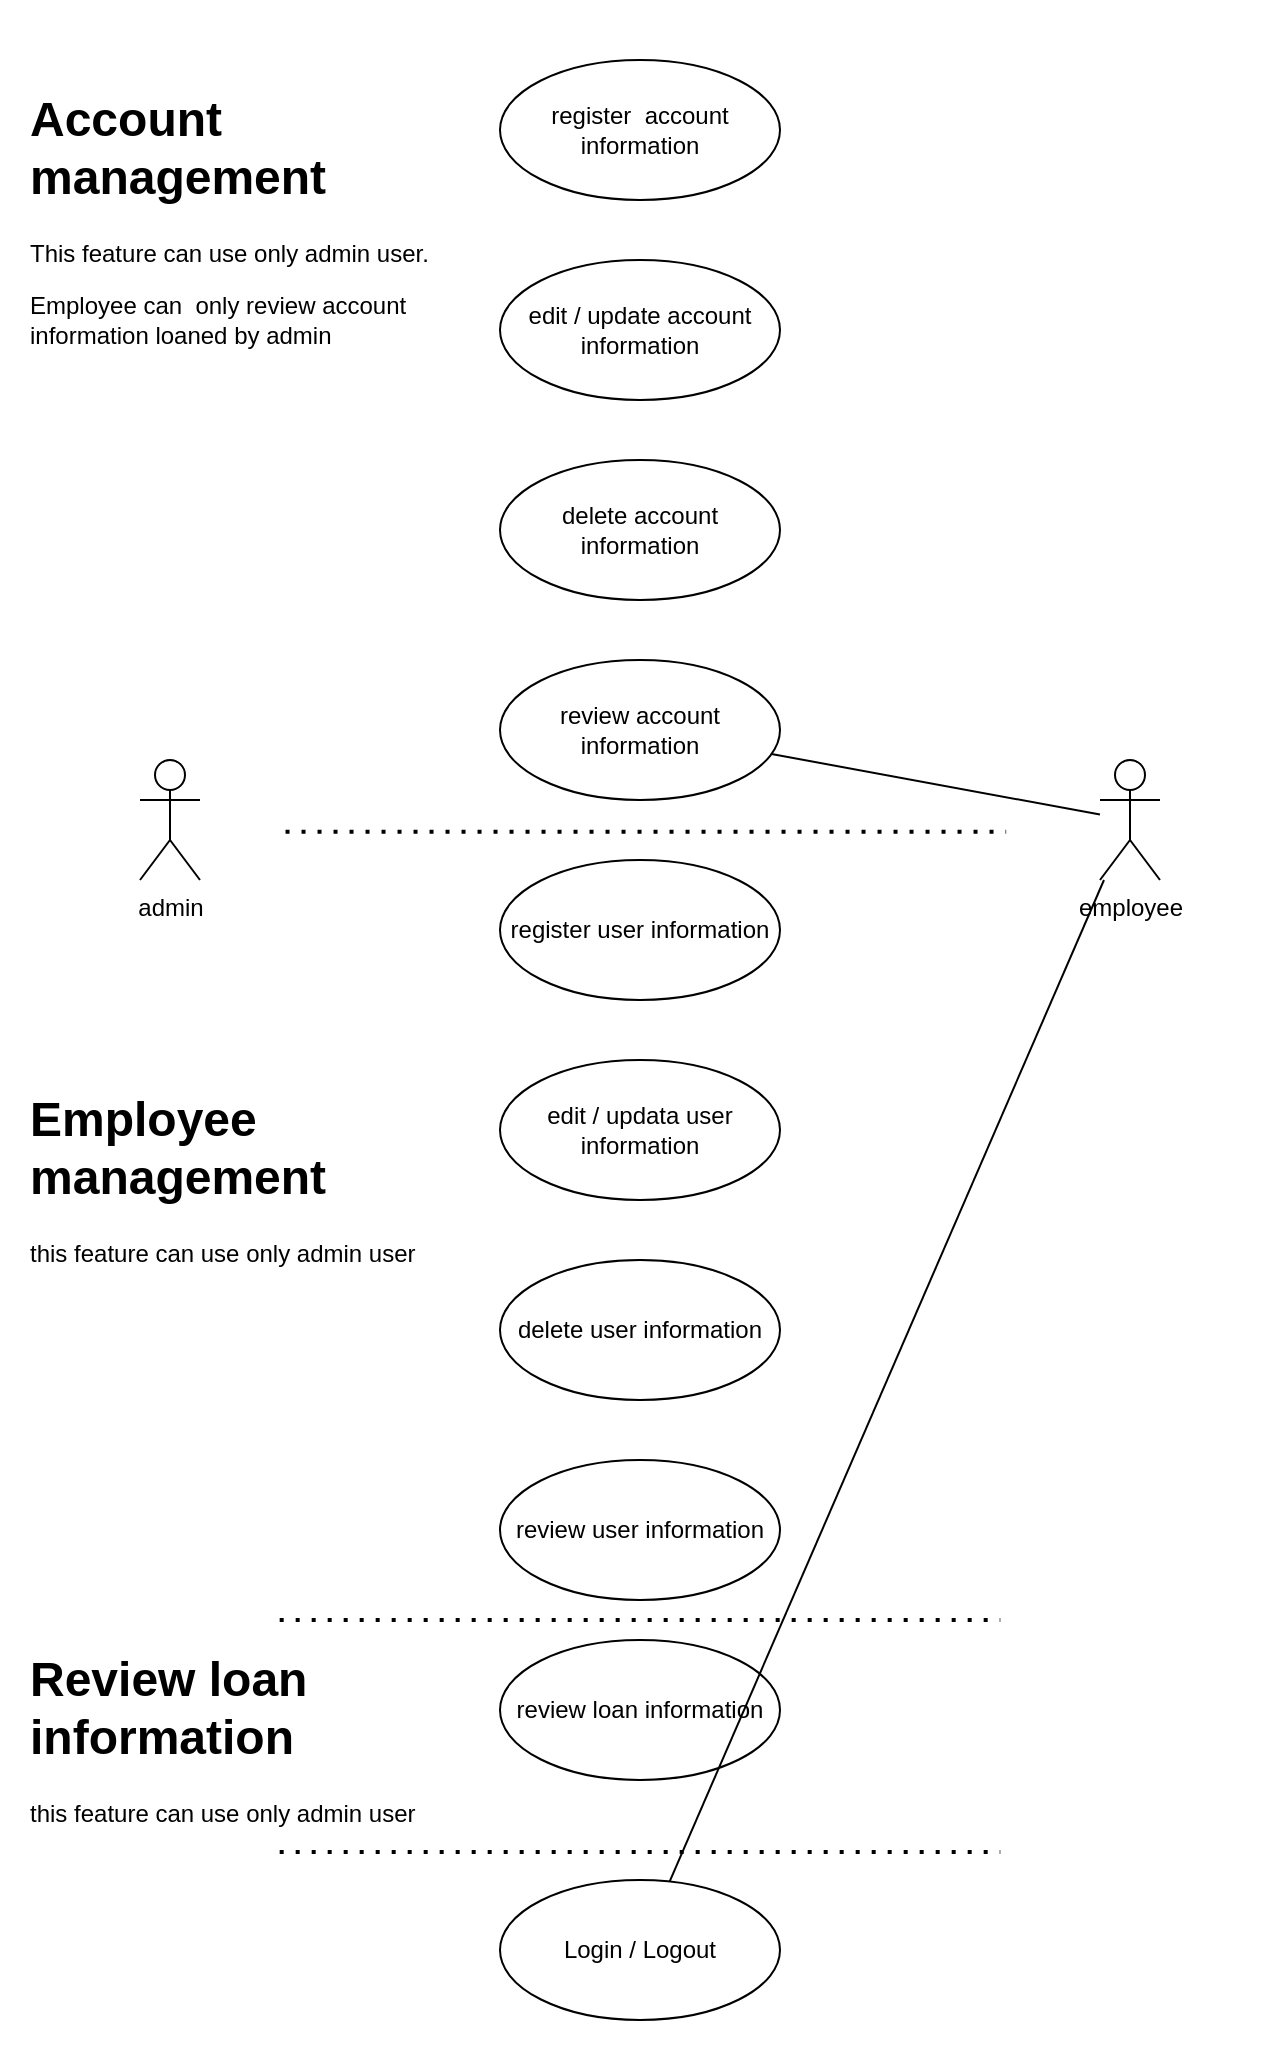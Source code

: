 <mxfile>
    <diagram id="bZwyX2tqSmCNq0gsU593" name="Page-1">
        <mxGraphModel dx="1255" dy="624" grid="1" gridSize="10" guides="1" tooltips="1" connect="1" arrows="1" fold="1" page="1" pageScale="1" pageWidth="850" pageHeight="1100" math="0" shadow="0">
            <root>
                <mxCell id="0"/>
                <mxCell id="1" parent="0"/>
                <mxCell id="2" value="" style="rounded=0;whiteSpace=wrap;html=1;strokeColor=none;" vertex="1" parent="1">
                    <mxGeometry x="90" y="140" width="640" height="1030" as="geometry"/>
                </mxCell>
                <mxCell id="3" value="admin" style="shape=umlActor;verticalLabelPosition=bottom;verticalAlign=top;html=1;" vertex="1" parent="1">
                    <mxGeometry x="160" y="520" width="30" height="60" as="geometry"/>
                </mxCell>
                <mxCell id="4" value="edit / update account information" style="ellipse;whiteSpace=wrap;html=1;" vertex="1" parent="1">
                    <mxGeometry x="340" y="270" width="140" height="70" as="geometry"/>
                </mxCell>
                <mxCell id="5" value="register&amp;nbsp; account information" style="ellipse;whiteSpace=wrap;html=1;" vertex="1" parent="1">
                    <mxGeometry x="340" y="170" width="140" height="70" as="geometry"/>
                </mxCell>
                <mxCell id="6" value="delete account information" style="ellipse;whiteSpace=wrap;html=1;" vertex="1" parent="1">
                    <mxGeometry x="340" y="370" width="140" height="70" as="geometry"/>
                </mxCell>
                <mxCell id="7" value="review account information" style="ellipse;whiteSpace=wrap;html=1;" vertex="1" parent="1">
                    <mxGeometry x="340" y="470" width="140" height="70" as="geometry"/>
                </mxCell>
                <mxCell id="8" value="register user information" style="ellipse;whiteSpace=wrap;html=1;" vertex="1" parent="1">
                    <mxGeometry x="340" y="570" width="140" height="70" as="geometry"/>
                </mxCell>
                <mxCell id="9" value="edit / updata user information" style="ellipse;whiteSpace=wrap;html=1;" vertex="1" parent="1">
                    <mxGeometry x="340" y="670" width="140" height="70" as="geometry"/>
                </mxCell>
                <mxCell id="10" value="delete user information" style="ellipse;whiteSpace=wrap;html=1;" vertex="1" parent="1">
                    <mxGeometry x="340" y="770" width="140" height="70" as="geometry"/>
                </mxCell>
                <mxCell id="11" value="review user information" style="ellipse;whiteSpace=wrap;html=1;" vertex="1" parent="1">
                    <mxGeometry x="340" y="870" width="140" height="70" as="geometry"/>
                </mxCell>
                <mxCell id="12" value="review loan information" style="ellipse;whiteSpace=wrap;html=1;" vertex="1" parent="1">
                    <mxGeometry x="340" y="960" width="140" height="70" as="geometry"/>
                </mxCell>
                <mxCell id="13" value="employee" style="shape=umlActor;verticalLabelPosition=bottom;verticalAlign=top;html=1;" vertex="1" parent="1">
                    <mxGeometry x="640" y="520" width="30" height="60" as="geometry"/>
                </mxCell>
                <mxCell id="14" value="" style="endArrow=none;html=1;" edge="1" parent="1" source="22" target="13">
                    <mxGeometry width="50" height="50" relative="1" as="geometry">
                        <mxPoint x="410" y="510" as="sourcePoint"/>
                        <mxPoint x="460" y="460" as="targetPoint"/>
                    </mxGeometry>
                </mxCell>
                <mxCell id="16" value="" style="endArrow=none;dashed=1;html=1;dashPattern=1 3;strokeWidth=2;entryX=0.797;entryY=0.485;entryDx=0;entryDy=0;entryPerimeter=0;exitX=0.234;exitY=0.485;exitDx=0;exitDy=0;exitPerimeter=0;" edge="1" parent="1">
                    <mxGeometry width="50" height="50" relative="1" as="geometry">
                        <mxPoint x="232.76" y="555.85" as="sourcePoint"/>
                        <mxPoint x="593.08" y="555.85" as="targetPoint"/>
                    </mxGeometry>
                </mxCell>
                <mxCell id="17" value="" style="endArrow=none;dashed=1;html=1;dashPattern=1 3;strokeWidth=2;entryX=0.797;entryY=0.485;entryDx=0;entryDy=0;entryPerimeter=0;exitX=0.234;exitY=0.485;exitDx=0;exitDy=0;exitPerimeter=0;" edge="1" parent="1">
                    <mxGeometry width="50" height="50" relative="1" as="geometry">
                        <mxPoint x="229.84" y="950.0" as="sourcePoint"/>
                        <mxPoint x="590.16" y="950.0" as="targetPoint"/>
                    </mxGeometry>
                </mxCell>
                <mxCell id="20" value="&lt;h1&gt;Account management&lt;/h1&gt;&lt;p&gt;This feature can use only admin user.&lt;/p&gt;&lt;p&gt;Employee can&amp;nbsp; only review account information loaned by admin&lt;/p&gt;" style="text;html=1;strokeColor=none;fillColor=none;spacing=5;spacingTop=-20;whiteSpace=wrap;overflow=hidden;rounded=0;" vertex="1" parent="1">
                    <mxGeometry x="100" y="180" width="210" height="140" as="geometry"/>
                </mxCell>
                <mxCell id="21" value="&lt;h1&gt;Employee management&lt;/h1&gt;&lt;p&gt;this feature can use only admin user&lt;/p&gt;" style="text;html=1;strokeColor=none;fillColor=none;spacing=5;spacingTop=-20;whiteSpace=wrap;overflow=hidden;rounded=0;" vertex="1" parent="1">
                    <mxGeometry x="100" y="680" width="210" height="110" as="geometry"/>
                </mxCell>
                <mxCell id="22" value="Login / Logout" style="ellipse;whiteSpace=wrap;html=1;" vertex="1" parent="1">
                    <mxGeometry x="340" y="1080" width="140" height="70" as="geometry"/>
                </mxCell>
                <mxCell id="23" value="" style="endArrow=none;html=1;" edge="1" parent="1" source="7" target="13">
                    <mxGeometry width="50" height="50" relative="1" as="geometry">
                        <mxPoint x="438.589" y="971.257" as="sourcePoint"/>
                        <mxPoint x="650" y="587.245" as="targetPoint"/>
                    </mxGeometry>
                </mxCell>
                <mxCell id="24" value="&lt;h1&gt;Review loan information&amp;nbsp;&lt;/h1&gt;&lt;p&gt;this feature can use only admin user&lt;/p&gt;" style="text;html=1;strokeColor=none;fillColor=none;spacing=5;spacingTop=-20;whiteSpace=wrap;overflow=hidden;rounded=0;" vertex="1" parent="1">
                    <mxGeometry x="100" y="960" width="210" height="110" as="geometry"/>
                </mxCell>
                <mxCell id="26" value="" style="endArrow=none;dashed=1;html=1;dashPattern=1 3;strokeWidth=2;entryX=0.797;entryY=0.485;entryDx=0;entryDy=0;entryPerimeter=0;exitX=0.234;exitY=0.485;exitDx=0;exitDy=0;exitPerimeter=0;" edge="1" parent="1">
                    <mxGeometry width="50" height="50" relative="1" as="geometry">
                        <mxPoint x="229.84" y="1066" as="sourcePoint"/>
                        <mxPoint x="590.16" y="1066" as="targetPoint"/>
                    </mxGeometry>
                </mxCell>
            </root>
        </mxGraphModel>
    </diagram>
</mxfile>